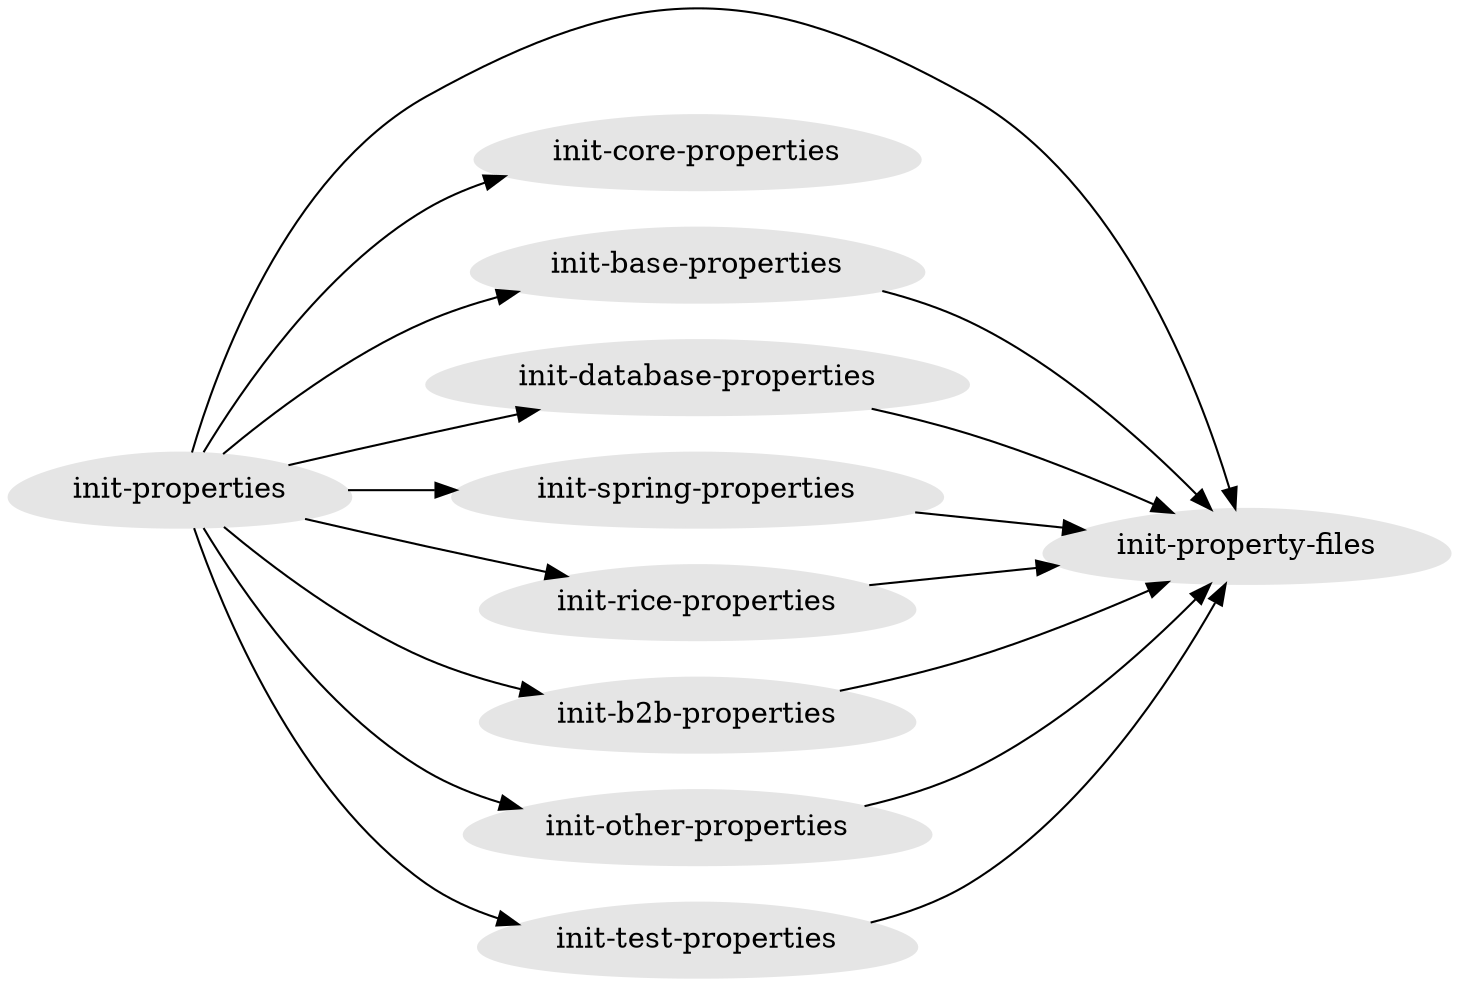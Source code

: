 digraph "G" {
    graph ["rankdir"="LR",];
    node ["style"="filled","shape"="egg","color"="grey90",];
    "init-property-files";
    "init-properties";
    "init-properties" -> "init-core-properties";
    "init-properties" -> "init-property-files";
    "init-properties" -> "init-base-properties";
    "init-properties" -> "init-database-properties";
    "init-properties" -> "init-spring-properties";
    "init-properties" -> "init-rice-properties";
    "init-properties" -> "init-b2b-properties";
    "init-properties" -> "init-other-properties";
    "init-properties" -> "init-test-properties";
    "init-core-properties";
    "init-base-properties";
    "init-base-properties" -> "init-property-files";
    "init-database-properties";
    "init-database-properties" -> "init-property-files";
    "init-spring-properties";
    "init-spring-properties" -> "init-property-files";
    "init-rice-properties";
    "init-rice-properties" -> "init-property-files";
    "init-b2b-properties";
    "init-b2b-properties" -> "init-property-files";
    "init-other-properties";
    "init-other-properties" -> "init-property-files";
    "init-test-properties";
    "init-test-properties" -> "init-property-files";
}
